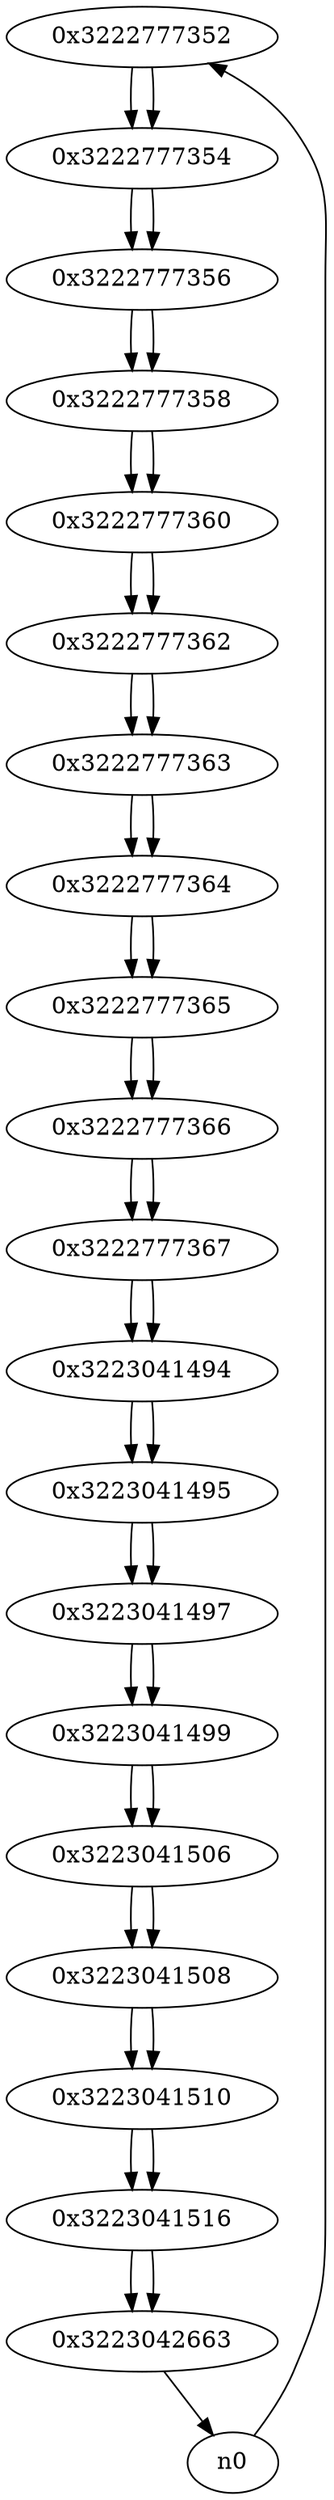 digraph G{
/* nodes */
  n1 [label="0x3222777352"]
  n2 [label="0x3222777354"]
  n3 [label="0x3222777356"]
  n4 [label="0x3222777358"]
  n5 [label="0x3222777360"]
  n6 [label="0x3222777362"]
  n7 [label="0x3222777363"]
  n8 [label="0x3222777364"]
  n9 [label="0x3222777365"]
  n10 [label="0x3222777366"]
  n11 [label="0x3222777367"]
  n12 [label="0x3223041494"]
  n13 [label="0x3223041495"]
  n14 [label="0x3223041497"]
  n15 [label="0x3223041499"]
  n16 [label="0x3223041506"]
  n17 [label="0x3223041508"]
  n18 [label="0x3223041510"]
  n19 [label="0x3223041516"]
  n20 [label="0x3223042663"]
/* edges */
n1 -> n2;
n0 -> n1;
n2 -> n3;
n1 -> n2;
n3 -> n4;
n2 -> n3;
n4 -> n5;
n3 -> n4;
n5 -> n6;
n4 -> n5;
n6 -> n7;
n5 -> n6;
n7 -> n8;
n6 -> n7;
n8 -> n9;
n7 -> n8;
n9 -> n10;
n8 -> n9;
n10 -> n11;
n9 -> n10;
n11 -> n12;
n10 -> n11;
n12 -> n13;
n11 -> n12;
n13 -> n14;
n12 -> n13;
n14 -> n15;
n13 -> n14;
n15 -> n16;
n14 -> n15;
n16 -> n17;
n15 -> n16;
n17 -> n18;
n16 -> n17;
n18 -> n19;
n17 -> n18;
n19 -> n20;
n18 -> n19;
n20 -> n0;
n19 -> n20;
}
